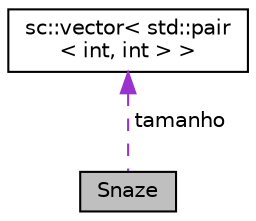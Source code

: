 digraph "Snaze"
{
  edge [fontname="Helvetica",fontsize="10",labelfontname="Helvetica",labelfontsize="10"];
  node [fontname="Helvetica",fontsize="10",shape=record];
  Node1 [label="Snaze",height=0.2,width=0.4,color="black", fillcolor="grey75", style="filled", fontcolor="black"];
  Node2 -> Node1 [dir="back",color="darkorchid3",fontsize="10",style="dashed",label=" tamanho" ,fontname="Helvetica"];
  Node2 [label="sc::vector\< std::pair\l\< int, int \> \>",height=0.2,width=0.4,color="black", fillcolor="white", style="filled",URL="$db/db6/classsc_1_1vector.html"];
}
